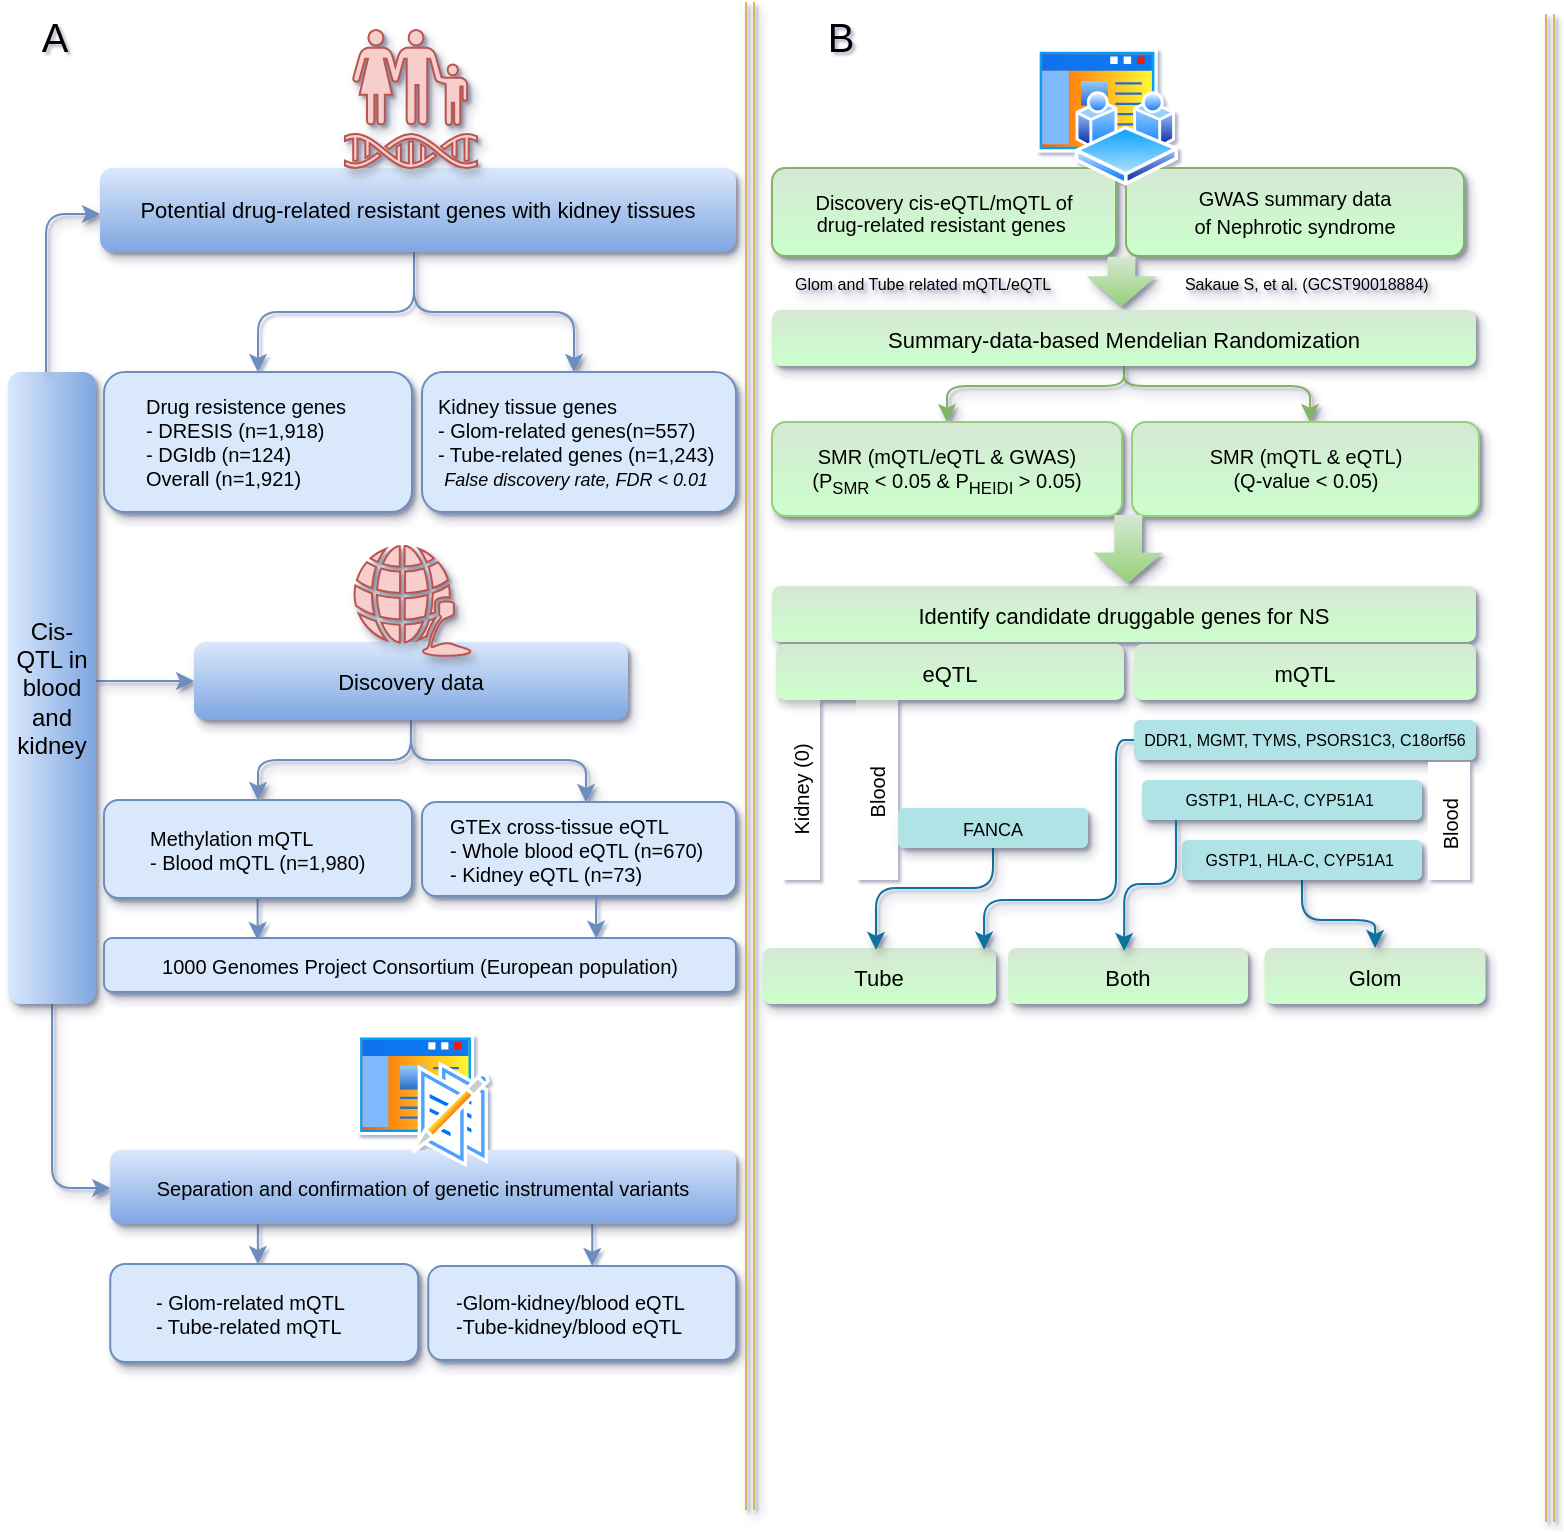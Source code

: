 <mxfile version="26.0.2">
  <diagram id="C5RBs43oDa-KdzZeNtuy" name="Page-1">
    <mxGraphModel dx="1243" dy="689" grid="0" gridSize="10" guides="1" tooltips="1" connect="1" arrows="1" fold="1" page="1" pageScale="1" pageWidth="1169" pageHeight="827" background="#ffffff" math="0" shadow="1">
      <root>
        <mxCell id="WIyWlLk6GJQsqaUBKTNV-0" />
        <mxCell id="WIyWlLk6GJQsqaUBKTNV-1" parent="WIyWlLk6GJQsqaUBKTNV-0" />
        <mxCell id="HCpG3zF6ANzsHjrGuF-1-31" value="" style="endArrow=classic;html=1;rounded=0;hachureGap=4;fontFamily=Architects Daughter;fontSource=https%3A%2F%2Ffonts.googleapis.com%2Fcss%3Ffamily%3DArchitects%2BDaughter;fillColor=#dae8fc;strokeColor=#6c8ebf;entryX=0.783;entryY=0.007;entryDx=0;entryDy=0;entryPerimeter=0;exitX=0.556;exitY=1;exitDx=0;exitDy=0;exitPerimeter=0;movable=0;resizable=0;rotatable=0;deletable=0;editable=0;locked=1;connectable=0;" edge="1" parent="WIyWlLk6GJQsqaUBKTNV-1">
          <mxGeometry width="50" height="50" relative="1" as="geometry">
            <mxPoint x="140.93" y="621" as="sourcePoint" />
            <mxPoint x="140.93" y="642" as="targetPoint" />
            <Array as="points">
              <mxPoint x="140.93" y="631" />
            </Array>
          </mxGeometry>
        </mxCell>
        <mxCell id="HCpG3zF6ANzsHjrGuF-1-30" value="" style="endArrow=classic;html=1;rounded=0;hachureGap=4;fontFamily=Architects Daughter;fontSource=https%3A%2F%2Ffonts.googleapis.com%2Fcss%3Ffamily%3DArchitects%2BDaughter;fillColor=#dae8fc;strokeColor=#6c8ebf;entryX=0.783;entryY=0.007;entryDx=0;entryDy=0;entryPerimeter=0;exitX=0.556;exitY=1;exitDx=0;exitDy=0;exitPerimeter=0;movable=0;resizable=0;rotatable=0;deletable=0;editable=0;locked=1;connectable=0;" edge="1" parent="WIyWlLk6GJQsqaUBKTNV-1">
          <mxGeometry width="50" height="50" relative="1" as="geometry">
            <mxPoint x="308.13" y="622" as="sourcePoint" />
            <mxPoint x="308.13" y="643" as="targetPoint" />
            <Array as="points">
              <mxPoint x="308.13" y="632" />
            </Array>
          </mxGeometry>
        </mxCell>
        <mxCell id="HCpG3zF6ANzsHjrGuF-1-21" value="" style="endArrow=classic;html=1;rounded=0;hachureGap=4;fontFamily=Architects Daughter;fontSource=https%3A%2F%2Ffonts.googleapis.com%2Fcss%3Ffamily%3DArchitects%2BDaughter;fillColor=#dae8fc;strokeColor=#6c8ebf;entryX=0.783;entryY=0.007;entryDx=0;entryDy=0;entryPerimeter=0;exitX=0.556;exitY=1;exitDx=0;exitDy=0;exitPerimeter=0;movable=0;resizable=0;rotatable=0;deletable=0;editable=0;locked=1;connectable=0;" edge="1" parent="WIyWlLk6GJQsqaUBKTNV-1">
          <mxGeometry width="50" height="50" relative="1" as="geometry">
            <mxPoint x="140.8" y="459" as="sourcePoint" />
            <mxPoint x="140.8" y="480" as="targetPoint" />
          </mxGeometry>
        </mxCell>
        <mxCell id="HCpG3zF6ANzsHjrGuF-1-32" style="edgeStyle=orthogonalEdgeStyle;rounded=1;hachureGap=4;orthogonalLoop=1;jettySize=auto;html=1;entryX=0;entryY=0.5;entryDx=0;entryDy=0;fontFamily=Architects Daughter;fontSource=https%3A%2F%2Ffonts.googleapis.com%2Fcss%3Ffamily%3DArchitects%2BDaughter;curved=0;shadow=1;fillColor=#dae8fc;strokeColor=#6c8ebf;movable=0;resizable=0;rotatable=0;deletable=0;editable=0;locked=1;connectable=0;" edge="1" parent="WIyWlLk6GJQsqaUBKTNV-1" source="WIyWlLk6GJQsqaUBKTNV-3" target="WIyWlLk6GJQsqaUBKTNV-7">
          <mxGeometry relative="1" as="geometry">
            <Array as="points">
              <mxPoint x="96" y="350" />
            </Array>
          </mxGeometry>
        </mxCell>
        <mxCell id="HCpG3zF6ANzsHjrGuF-1-33" style="edgeStyle=orthogonalEdgeStyle;rounded=1;hachureGap=4;orthogonalLoop=1;jettySize=auto;html=1;fontFamily=Architects Daughter;fontSource=https%3A%2F%2Ffonts.googleapis.com%2Fcss%3Ffamily%3DArchitects%2BDaughter;shadow=1;curved=0;fillColor=#dae8fc;strokeColor=#6c8ebf;movable=0;resizable=0;rotatable=0;deletable=0;editable=0;locked=1;connectable=0;" edge="1" parent="WIyWlLk6GJQsqaUBKTNV-1" source="WIyWlLk6GJQsqaUBKTNV-3" target="HCpG3zF6ANzsHjrGuF-1-22">
          <mxGeometry relative="1" as="geometry">
            <Array as="points">
              <mxPoint x="38" y="604" />
            </Array>
          </mxGeometry>
        </mxCell>
        <mxCell id="WIyWlLk6GJQsqaUBKTNV-3" value="Cis-QTL in blood and kidney" style="rounded=1;whiteSpace=wrap;html=1;fontSize=12;glass=0;strokeWidth=1;shadow=1;spacing=3;fillColor=#dae8fc;strokeColor=none;gradientDirection=east;movable=1;resizable=1;rotatable=1;deletable=1;editable=1;locked=0;connectable=1;gradientColor=#7ea6e0;" parent="WIyWlLk6GJQsqaUBKTNV-1" vertex="1">
          <mxGeometry x="16" y="196" width="44" height="316" as="geometry" />
        </mxCell>
        <mxCell id="HCpG3zF6ANzsHjrGuF-1-11" value="" style="edgeStyle=orthogonalEdgeStyle;rounded=1;hachureGap=4;orthogonalLoop=1;jettySize=auto;html=1;fontFamily=Architects Daughter;fontSource=https%3A%2F%2Ffonts.googleapis.com%2Fcss%3Ffamily%3DArchitects%2BDaughter;shadow=1;curved=0;fillColor=#dae8fc;gradientColor=#7ea6e0;strokeColor=#6c8ebf;movable=0;resizable=0;rotatable=0;deletable=0;editable=0;locked=1;connectable=0;" edge="1" parent="WIyWlLk6GJQsqaUBKTNV-1" source="WIyWlLk6GJQsqaUBKTNV-7" target="HCpG3zF6ANzsHjrGuF-1-10">
          <mxGeometry relative="1" as="geometry" />
        </mxCell>
        <mxCell id="HCpG3zF6ANzsHjrGuF-1-18" value="" style="edgeStyle=orthogonalEdgeStyle;rounded=1;hachureGap=4;orthogonalLoop=1;jettySize=auto;html=1;fontFamily=Architects Daughter;fontSource=https%3A%2F%2Ffonts.googleapis.com%2Fcss%3Ffamily%3DArchitects%2BDaughter;shadow=1;fillColor=#dae8fc;strokeColor=#6c8ebf;curved=0;movable=0;resizable=0;rotatable=0;deletable=0;editable=0;locked=1;connectable=0;" edge="1" parent="WIyWlLk6GJQsqaUBKTNV-1" source="WIyWlLk6GJQsqaUBKTNV-7" target="HCpG3zF6ANzsHjrGuF-1-17">
          <mxGeometry relative="1" as="geometry">
            <Array as="points">
              <mxPoint x="218" y="390" />
              <mxPoint x="305" y="390" />
            </Array>
          </mxGeometry>
        </mxCell>
        <mxCell id="WIyWlLk6GJQsqaUBKTNV-7" value="Discovery data" style="rounded=1;whiteSpace=wrap;html=1;fontSize=11;glass=0;strokeWidth=1;shadow=1;fillColor=#dae8fc;strokeColor=none;gradientColor=#7ea6e0;movable=0;resizable=0;rotatable=0;deletable=0;editable=0;locked=1;connectable=0;" parent="WIyWlLk6GJQsqaUBKTNV-1" vertex="1">
          <mxGeometry x="109" y="331" width="217" height="39" as="geometry" />
        </mxCell>
        <mxCell id="FNJXxEcQ0V2-QxkDUnEU-2" value="" style="edgeStyle=orthogonalEdgeStyle;rounded=1;hachureGap=4;orthogonalLoop=1;jettySize=auto;html=1;fontFamily=Architects Daughter;fontSource=https%3A%2F%2Ffonts.googleapis.com%2Fcss%3Ffamily%3DArchitects%2BDaughter;shadow=1;curved=0;fillColor=#dae8fc;strokeColor=#6c8ebf;movable=0;resizable=0;rotatable=0;deletable=0;editable=0;locked=1;connectable=0;" parent="WIyWlLk6GJQsqaUBKTNV-1" source="WIyWlLk6GJQsqaUBKTNV-3" target="FNJXxEcQ0V2-QxkDUnEU-1" edge="1">
          <mxGeometry relative="1" as="geometry">
            <Array as="points">
              <mxPoint x="35" y="117" />
            </Array>
          </mxGeometry>
        </mxCell>
        <mxCell id="HCpG3zF6ANzsHjrGuF-1-4" value="" style="edgeStyle=orthogonalEdgeStyle;rounded=1;hachureGap=4;orthogonalLoop=1;jettySize=auto;html=1;fontFamily=Architects Daughter;fontSource=https%3A%2F%2Ffonts.googleapis.com%2Fcss%3Ffamily%3DArchitects%2BDaughter;curved=0;fillColor=#dae8fc;strokeColor=#6c8ebf;movable=0;resizable=0;rotatable=0;deletable=0;editable=0;locked=1;connectable=0;" edge="1" parent="WIyWlLk6GJQsqaUBKTNV-1" source="FNJXxEcQ0V2-QxkDUnEU-1" target="HCpG3zF6ANzsHjrGuF-1-3">
          <mxGeometry relative="1" as="geometry">
            <Array as="points">
              <mxPoint x="219" y="166" />
              <mxPoint x="141" y="166" />
            </Array>
          </mxGeometry>
        </mxCell>
        <mxCell id="HCpG3zF6ANzsHjrGuF-1-7" value="" style="edgeStyle=orthogonalEdgeStyle;rounded=1;hachureGap=4;orthogonalLoop=1;jettySize=auto;html=1;fontFamily=Architects Daughter;fontSource=https%3A%2F%2Ffonts.googleapis.com%2Fcss%3Ffamily%3DArchitects%2BDaughter;shadow=1;curved=0;fillColor=#dae8fc;strokeColor=#6c8ebf;movable=0;resizable=0;rotatable=0;deletable=0;editable=0;locked=1;connectable=0;" edge="1" parent="WIyWlLk6GJQsqaUBKTNV-1" source="FNJXxEcQ0V2-QxkDUnEU-1" target="HCpG3zF6ANzsHjrGuF-1-6">
          <mxGeometry relative="1" as="geometry">
            <Array as="points">
              <mxPoint x="219" y="166" />
              <mxPoint x="299" y="166" />
            </Array>
          </mxGeometry>
        </mxCell>
        <mxCell id="FNJXxEcQ0V2-QxkDUnEU-1" value="Potential drug-related resistant genes with kidney tissues" style="rounded=1;whiteSpace=wrap;html=1;fontSize=11;glass=0;strokeWidth=1;shadow=1;fillColor=#dae8fc;strokeColor=none;gradientColor=#7ea6e0;movable=1;resizable=1;rotatable=1;deletable=1;editable=1;locked=0;connectable=1;" parent="WIyWlLk6GJQsqaUBKTNV-1" vertex="1">
          <mxGeometry x="62" y="94" width="318" height="42" as="geometry" />
        </mxCell>
        <mxCell id="HCpG3zF6ANzsHjrGuF-1-0" value="" style="shape=mxgraph.signs.healthcare.genetics;html=1;pointerEvents=1;fillColor=#f8cecc;strokeColor=#b85450;verticalLabelPosition=bottom;verticalAlign=top;align=center;hachureGap=4;fontFamily=Architects Daughter;fontSource=https%3A%2F%2Ffonts.googleapis.com%2Fcss%3Ffamily%3DArchitects%2BDaughter;shadow=1;movable=0;resizable=0;rotatable=0;deletable=0;editable=0;locked=1;connectable=0;" vertex="1" parent="WIyWlLk6GJQsqaUBKTNV-1">
          <mxGeometry x="184.5" y="25" width="66" height="69" as="geometry" />
        </mxCell>
        <mxCell id="HCpG3zF6ANzsHjrGuF-1-3" value="&lt;div&gt;Drug resistence genes&lt;/div&gt;&lt;div&gt;- DRESIS (n=1,918)&lt;/div&gt;&lt;div&gt;&lt;span style=&quot;background-color: transparent; color: light-dark(rgb(0, 0, 0), rgb(255, 255, 255));&quot;&gt;- DGIdb (n=124)&lt;/span&gt;&lt;/div&gt;&lt;div&gt;Overall (n=1,921)&amp;nbsp;&lt;/div&gt;" style="rounded=1;whiteSpace=wrap;html=1;fontSize=10;glass=0;strokeWidth=1;shadow=1;fillColor=#dae8fc;strokeColor=#6c8ebf;align=left;spacing=21;movable=0;resizable=0;rotatable=0;deletable=0;editable=0;locked=1;connectable=0;" vertex="1" parent="WIyWlLk6GJQsqaUBKTNV-1">
          <mxGeometry x="64" y="196" width="154" height="70" as="geometry" />
        </mxCell>
        <mxCell id="HCpG3zF6ANzsHjrGuF-1-6" value="&lt;div&gt;Kidney tissue genes&lt;/div&gt;&lt;div&gt;- Glom-related genes(n=557)&amp;nbsp;&lt;/div&gt;&lt;div&gt;- Tube-related genes (n=1,243)&lt;/div&gt;&lt;div style=&quot;text-align: center;&quot;&gt;&lt;i&gt;&lt;font style=&quot;font-size: 9px;&quot;&gt;False discovery rate, FDR &amp;lt; 0.01&lt;/font&gt;&lt;/i&gt;&lt;/div&gt;" style="rounded=1;whiteSpace=wrap;html=1;fontSize=10;glass=0;strokeWidth=1;shadow=1;fillColor=#dae8fc;strokeColor=#6c8ebf;align=left;spacing=8;movable=1;resizable=1;rotatable=1;deletable=1;editable=1;locked=0;connectable=1;" vertex="1" parent="WIyWlLk6GJQsqaUBKTNV-1">
          <mxGeometry x="223" y="196" width="157" height="70" as="geometry" />
        </mxCell>
        <mxCell id="HCpG3zF6ANzsHjrGuF-1-9" style="edgeStyle=orthogonalEdgeStyle;rounded=0;sketch=1;hachureGap=4;jiggle=2;curveFitting=1;orthogonalLoop=1;jettySize=auto;html=1;exitX=0.5;exitY=1;exitDx=0;exitDy=0;fontFamily=Architects Daughter;fontSource=https%3A%2F%2Ffonts.googleapis.com%2Fcss%3Ffamily%3DArchitects%2BDaughter;movable=0;resizable=0;rotatable=0;deletable=0;editable=0;locked=1;connectable=0;" edge="1" parent="WIyWlLk6GJQsqaUBKTNV-1" source="WIyWlLk6GJQsqaUBKTNV-7" target="WIyWlLk6GJQsqaUBKTNV-7">
          <mxGeometry relative="1" as="geometry" />
        </mxCell>
        <mxCell id="HCpG3zF6ANzsHjrGuF-1-10" value="&lt;div&gt;&lt;span style=&quot;background-color: transparent;&quot;&gt;Methylation mQTL&lt;/span&gt;&lt;/div&gt;&lt;div&gt;&lt;span style=&quot;background-color: transparent; color: light-dark(rgb(0, 0, 0), rgb(255, 255, 255));&quot;&gt;- Blood mQTL (n=1,980)&lt;/span&gt;&lt;/div&gt;" style="rounded=1;whiteSpace=wrap;html=1;fontSize=10;glass=0;strokeWidth=1;shadow=1;fillColor=#dae8fc;strokeColor=#6c8ebf;align=left;spacing=23;movable=0;resizable=0;rotatable=0;deletable=0;editable=0;locked=1;connectable=0;" vertex="1" parent="WIyWlLk6GJQsqaUBKTNV-1">
          <mxGeometry x="64" y="410" width="154" height="49" as="geometry" />
        </mxCell>
        <mxCell id="HCpG3zF6ANzsHjrGuF-1-17" value="GTEx cross-tissue eQTL&lt;div&gt;- Whole blood eQTL (n=670)&lt;/div&gt;&lt;div&gt;- Kidney eQTL (n=73)&lt;/div&gt;" style="rounded=1;whiteSpace=wrap;html=1;fontSize=10;glass=0;strokeWidth=1;shadow=1;fillColor=#dae8fc;strokeColor=#6c8ebf;align=left;spacing=14;movable=1;resizable=1;rotatable=1;deletable=1;editable=1;locked=0;connectable=1;" vertex="1" parent="WIyWlLk6GJQsqaUBKTNV-1">
          <mxGeometry x="223" y="411" width="157" height="47" as="geometry" />
        </mxCell>
        <mxCell id="HCpG3zF6ANzsHjrGuF-1-19" value="1000 Genomes Project Consortium (European population)" style="rounded=1;whiteSpace=wrap;html=1;fontSize=10;glass=0;strokeWidth=1;shadow=1;fillColor=#dae8fc;strokeColor=#6c8ebf;movable=1;resizable=1;rotatable=1;deletable=1;editable=1;locked=0;connectable=1;" vertex="1" parent="WIyWlLk6GJQsqaUBKTNV-1">
          <mxGeometry x="64" y="479" width="316" height="27" as="geometry" />
        </mxCell>
        <mxCell id="HCpG3zF6ANzsHjrGuF-1-20" value="" style="endArrow=classic;html=1;rounded=0;hachureGap=4;fontFamily=Architects Daughter;fontSource=https%3A%2F%2Ffonts.googleapis.com%2Fcss%3Ffamily%3DArchitects%2BDaughter;fillColor=#dae8fc;strokeColor=#6c8ebf;entryX=0.779;entryY=0.01;entryDx=0;entryDy=0;entryPerimeter=0;exitX=0.555;exitY=0.996;exitDx=0;exitDy=0;exitPerimeter=0;movable=1;resizable=1;rotatable=1;deletable=1;editable=1;locked=0;connectable=1;" edge="1" parent="WIyWlLk6GJQsqaUBKTNV-1" source="HCpG3zF6ANzsHjrGuF-1-17" target="HCpG3zF6ANzsHjrGuF-1-19">
          <mxGeometry width="50" height="50" relative="1" as="geometry">
            <mxPoint x="301" y="460" as="sourcePoint" />
            <mxPoint x="351" y="410" as="targetPoint" />
            <Array as="points">
              <mxPoint x="310" y="468" />
            </Array>
          </mxGeometry>
        </mxCell>
        <mxCell id="HCpG3zF6ANzsHjrGuF-1-22" value="Separation and confirmation of genetic instrumental variants" style="rounded=1;whiteSpace=wrap;html=1;fontSize=10;glass=0;strokeWidth=1;shadow=1;fillColor=#dae8fc;strokeColor=none;gradientColor=#7ea6e0;movable=0;resizable=0;rotatable=0;deletable=0;editable=0;locked=1;connectable=0;" vertex="1" parent="WIyWlLk6GJQsqaUBKTNV-1">
          <mxGeometry x="67.13" y="585" width="313" height="37" as="geometry" />
        </mxCell>
        <mxCell id="HCpG3zF6ANzsHjrGuF-1-23" value="- Glom-related mQTL&amp;nbsp;&lt;div&gt;- Tube-related mQTL&lt;/div&gt;" style="rounded=1;whiteSpace=wrap;html=1;fontSize=10;glass=0;strokeWidth=1;shadow=1;fillColor=#dae8fc;strokeColor=#6c8ebf;align=left;spacing=23;movable=0;resizable=0;rotatable=0;deletable=0;editable=0;locked=1;connectable=0;" vertex="1" parent="WIyWlLk6GJQsqaUBKTNV-1">
          <mxGeometry x="67.13" y="642" width="154" height="49" as="geometry" />
        </mxCell>
        <mxCell id="HCpG3zF6ANzsHjrGuF-1-24" value="-Glom-kidney/blood eQTL&amp;nbsp;&lt;div&gt;-Tube-kidney/blood eQTL&lt;/div&gt;" style="rounded=1;whiteSpace=wrap;html=1;fontSize=10;glass=0;strokeWidth=1;shadow=1;fillColor=#dae8fc;strokeColor=#6c8ebf;align=left;spacing=14;movable=0;resizable=0;rotatable=0;deletable=0;editable=0;locked=1;connectable=0;" vertex="1" parent="WIyWlLk6GJQsqaUBKTNV-1">
          <mxGeometry x="226.13" y="643" width="154" height="47" as="geometry" />
        </mxCell>
        <mxCell id="HCpG3zF6ANzsHjrGuF-1-27" value="" style="sketch=0;pointerEvents=1;shadow=1;dashed=0;html=1;strokeColor=#b85450;fillColor=#f8cecc;labelPosition=center;verticalLabelPosition=bottom;verticalAlign=top;outlineConnect=0;align=center;shape=mxgraph.office.concepts.web_conferencing;hachureGap=4;jiggle=2;curveFitting=1;fontFamily=Architects Daughter;fontSource=https%3A%2F%2Ffonts.googleapis.com%2Fcss%3Ffamily%3DArchitects%2BDaughter;movable=0;resizable=0;rotatable=0;deletable=0;editable=0;locked=1;connectable=0;" vertex="1" parent="WIyWlLk6GJQsqaUBKTNV-1">
          <mxGeometry x="189" y="283" width="58.13" height="55" as="geometry" />
        </mxCell>
        <mxCell id="HCpG3zF6ANzsHjrGuF-1-35" value="" style="image;aspect=fixed;perimeter=ellipsePerimeter;html=1;align=center;shadow=0;dashed=0;spacingTop=3;image=img/lib/active_directory/wiki_site.svg;sketch=1;hachureGap=4;jiggle=2;curveFitting=1;fontFamily=Architects Daughter;fontSource=https%3A%2F%2Ffonts.googleapis.com%2Fcss%3Ffamily%3DArchitects%2BDaughter;movable=0;resizable=0;rotatable=0;deletable=0;editable=0;locked=1;connectable=0;" vertex="1" parent="WIyWlLk6GJQsqaUBKTNV-1">
          <mxGeometry x="190.25" y="527" width="66.76" height="66.76" as="geometry" />
        </mxCell>
        <mxCell id="HCpG3zF6ANzsHjrGuF-1-38" value="&lt;p style=&quot;margin: 0px; font-variant-numeric: normal; font-variant-east-asian: normal; font-variant-alternates: normal; font-size-adjust: none; font-kerning: auto; font-optical-sizing: auto; font-feature-settings: normal; font-variation-settings: normal; font-variant-position: normal; font-variant-emoji: normal; font-stretch: normal; line-height: normal; font-family: Helvetica;&quot; class=&quot;p1&quot;&gt;Discovery cis-eQTL/mQTL of drug-related resistant genes&amp;nbsp;&lt;/p&gt;" style="rounded=1;whiteSpace=wrap;html=1;hachureGap=4;fontFamily=Architects Daughter;fontSource=https%3A%2F%2Ffonts.googleapis.com%2Fcss%3Ffamily%3DArchitects%2BDaughter;fillColor=#d5e8d4;gradientColor=#CCFFCC;strokeColor=#82b366;spacing=19;shadow=1;fontSize=10;movable=1;resizable=1;rotatable=1;deletable=1;editable=1;locked=0;connectable=1;verticalAlign=middle;align=center;" vertex="1" parent="WIyWlLk6GJQsqaUBKTNV-1">
          <mxGeometry x="398" y="94" width="172" height="44" as="geometry" />
        </mxCell>
        <mxCell id="HCpG3zF6ANzsHjrGuF-1-40" value="&lt;p style=&quot;margin: 0px; font-variant-numeric: normal; font-variant-east-asian: normal; font-variant-alternates: normal; font-size-adjust: none; font-kerning: auto; font-optical-sizing: auto; font-feature-settings: normal; font-variation-settings: normal; font-variant-position: normal; font-variant-emoji: normal; font-stretch: normal; line-height: normal;&quot; class=&quot;p1&quot;&gt;&lt;font face=&quot;Helvetica&quot;&gt;GWAS summary data&lt;/font&gt;&lt;/p&gt;&lt;p style=&quot;margin: 0px; font-variant-numeric: normal; font-variant-east-asian: normal; font-variant-alternates: normal; font-size-adjust: none; font-kerning: auto; font-optical-sizing: auto; font-feature-settings: normal; font-variation-settings: normal; font-variant-position: normal; font-variant-emoji: normal; font-stretch: normal; line-height: normal;&quot; class=&quot;p1&quot;&gt;&lt;font face=&quot;Helvetica&quot;&gt;of Nephrotic syndrome&lt;/font&gt;&lt;/p&gt;" style="rounded=1;whiteSpace=wrap;html=1;hachureGap=4;fontFamily=Architects Daughter;fontSource=https%3A%2F%2Ffonts.googleapis.com%2Fcss%3Ffamily%3DArchitects%2BDaughter;fillColor=#d5e8d4;gradientColor=#CCFFCC;strokeColor=#82b366;spacing=19;shadow=1;fontSize=10;movable=1;resizable=1;rotatable=1;deletable=1;editable=1;locked=0;connectable=1;align=center;" vertex="1" parent="WIyWlLk6GJQsqaUBKTNV-1">
          <mxGeometry x="575" y="94" width="169" height="44" as="geometry" />
        </mxCell>
        <mxCell id="HCpG3zF6ANzsHjrGuF-1-41" value="Sakaue S, et al. (GCST90018884) " style="text;whiteSpace=wrap;fontFamily=Helvetica;fontSize=8;rounded=1;spacing=3;shadow=1;align=center;verticalAlign=middle;textShadow=1;movable=0;resizable=0;rotatable=0;deletable=0;editable=0;locked=1;connectable=0;" vertex="1" parent="WIyWlLk6GJQsqaUBKTNV-1">
          <mxGeometry x="596" y="141" width="141" height="21" as="geometry" />
        </mxCell>
        <mxCell id="HCpG3zF6ANzsHjrGuF-1-42" value="" style="shape=flexArrow;endArrow=classic;html=1;rounded=1;hachureGap=4;fontFamily=Architects Daughter;fontSource=https%3A%2F%2Ffonts.googleapis.com%2Fcss%3Ffamily%3DArchitects%2BDaughter;flowAnimation=0;shadow=1;fillColor=#d5e8d4;strokeColor=none;gradientColor=#97d077;width=13.889;endSize=4.73;entryX=0.485;entryY=0.067;entryDx=0;entryDy=0;entryPerimeter=0;movable=1;resizable=1;rotatable=1;deletable=1;editable=1;locked=0;connectable=1;" edge="1" parent="WIyWlLk6GJQsqaUBKTNV-1">
          <mxGeometry width="50" height="50" relative="1" as="geometry">
            <mxPoint x="572.72" y="137.876" as="sourcePoint" />
            <mxPoint x="572.72" y="163.876" as="targetPoint" />
            <Array as="points">
              <mxPoint x="572.72" y="163.876" />
            </Array>
          </mxGeometry>
        </mxCell>
        <mxCell id="HCpG3zF6ANzsHjrGuF-1-52" value="" style="edgeStyle=orthogonalEdgeStyle;rounded=1;hachureGap=4;orthogonalLoop=1;jettySize=auto;html=1;fontFamily=Architects Daughter;fontSource=https%3A%2F%2Ffonts.googleapis.com%2Fcss%3Ffamily%3DArchitects%2BDaughter;shadow=1;curved=0;exitX=0.5;exitY=1;exitDx=0;exitDy=0;fillColor=#d5e8d4;gradientColor=#97d077;strokeColor=#82b366;" edge="1" parent="WIyWlLk6GJQsqaUBKTNV-1" source="HCpG3zF6ANzsHjrGuF-1-43" target="HCpG3zF6ANzsHjrGuF-1-50">
          <mxGeometry relative="1" as="geometry">
            <mxPoint x="574" y="197.0" as="sourcePoint" />
            <Array as="points">
              <mxPoint x="574" y="203" />
              <mxPoint x="667" y="203" />
            </Array>
          </mxGeometry>
        </mxCell>
        <mxCell id="HCpG3zF6ANzsHjrGuF-1-54" style="edgeStyle=orthogonalEdgeStyle;rounded=1;hachureGap=4;orthogonalLoop=1;jettySize=auto;html=1;entryX=0.5;entryY=0;entryDx=0;entryDy=0;fontFamily=Architects Daughter;fontSource=https%3A%2F%2Ffonts.googleapis.com%2Fcss%3Ffamily%3DArchitects%2BDaughter;curved=0;shadow=1;exitX=0.5;exitY=1;exitDx=0;exitDy=0;fillColor=#d5e8d4;gradientColor=#97d077;strokeColor=#82b366;" edge="1" parent="WIyWlLk6GJQsqaUBKTNV-1" source="HCpG3zF6ANzsHjrGuF-1-43" target="HCpG3zF6ANzsHjrGuF-1-49">
          <mxGeometry relative="1" as="geometry">
            <mxPoint x="574" y="197.0" as="sourcePoint" />
            <Array as="points">
              <mxPoint x="574" y="203" />
              <mxPoint x="485" y="203" />
            </Array>
          </mxGeometry>
        </mxCell>
        <mxCell id="HCpG3zF6ANzsHjrGuF-1-43" value="&lt;p class=&quot;p1&quot; style=&quot;margin: 0px; font-variant-numeric: normal; font-variant-east-asian: normal; font-variant-alternates: normal; font-size-adjust: none; font-kerning: auto; font-optical-sizing: auto; font-feature-settings: normal; font-variation-settings: normal; font-variant-position: normal; font-variant-emoji: normal; font-stretch: normal; line-height: normal; font-family: Helvetica; text-align: start;&quot;&gt;Summary-data-based Mendelian Randomization&lt;/p&gt;" style="rounded=1;whiteSpace=wrap;html=1;hachureGap=4;fontFamily=Architects Daughter;fontSource=https%3A%2F%2Ffonts.googleapis.com%2Fcss%3Ffamily%3DArchitects%2BDaughter;fillColor=#d5e8d4;gradientColor=#CCFFCC;strokeColor=none;spacing=19;shadow=1;fontSize=11;movable=1;resizable=1;rotatable=1;deletable=1;editable=1;locked=0;connectable=1;" vertex="1" parent="WIyWlLk6GJQsqaUBKTNV-1">
          <mxGeometry x="398" y="165" width="352" height="28" as="geometry" />
        </mxCell>
        <mxCell id="HCpG3zF6ANzsHjrGuF-1-44" value="" style="image;aspect=fixed;perimeter=ellipsePerimeter;html=1;align=center;shadow=0;dashed=0;spacingTop=3;image=img/lib/active_directory/workspace_site.svg;sketch=1;hachureGap=4;jiggle=2;curveFitting=1;fontFamily=Architects Daughter;fontSource=https%3A%2F%2Ffonts.googleapis.com%2Fcss%3Ffamily%3DArchitects%2BDaughter;movable=1;resizable=1;rotatable=1;deletable=1;editable=1;locked=0;connectable=1;" vertex="1" parent="WIyWlLk6GJQsqaUBKTNV-1">
          <mxGeometry x="530" y="34" width="71" height="68.87" as="geometry" />
        </mxCell>
        <mxCell id="HCpG3zF6ANzsHjrGuF-1-46" value="Glom and Tube related mQTL/eQTL" style="text;whiteSpace=wrap;fontFamily=Helvetica;fontSize=8;rounded=1;spacing=3;shadow=1;align=center;verticalAlign=middle;textShadow=1;movable=0;resizable=0;rotatable=0;deletable=0;editable=0;locked=1;connectable=0;" vertex="1" parent="WIyWlLk6GJQsqaUBKTNV-1">
          <mxGeometry x="403" y="141" width="141" height="21" as="geometry" />
        </mxCell>
        <mxCell id="HCpG3zF6ANzsHjrGuF-1-47" value="" style="shape=link;html=1;rounded=1;hachureGap=4;fontFamily=Architects Daughter;fontSource=https%3A%2F%2Ffonts.googleapis.com%2Fcss%3Ffamily%3DArchitects%2BDaughter;shadow=1;fillColor=#fff2cc;gradientColor=#ffd966;strokeColor=#d6b656;" edge="1" parent="WIyWlLk6GJQsqaUBKTNV-1">
          <mxGeometry width="100" relative="1" as="geometry">
            <mxPoint x="387" y="11" as="sourcePoint" />
            <mxPoint x="387" y="765" as="targetPoint" />
          </mxGeometry>
        </mxCell>
        <mxCell id="HCpG3zF6ANzsHjrGuF-1-48" value="&lt;p class=&quot;p1&quot; style=&quot;margin: 0px; font-variant-numeric: normal; font-variant-east-asian: normal; font-variant-alternates: normal; font-size-adjust: none; font-kerning: auto; font-optical-sizing: auto; font-feature-settings: normal; font-variation-settings: normal; font-variant-position: normal; font-variant-emoji: normal; font-stretch: normal; line-height: normal; font-family: Helvetica; text-align: start;&quot;&gt;Identify candidate druggable genes for NS&lt;/p&gt;" style="rounded=1;whiteSpace=wrap;html=1;hachureGap=4;fontFamily=Architects Daughter;fontSource=https%3A%2F%2Ffonts.googleapis.com%2Fcss%3Ffamily%3DArchitects%2BDaughter;fillColor=#d5e8d4;gradientColor=#CCFFCC;strokeColor=none;spacing=19;shadow=1;fontSize=11;" vertex="1" parent="WIyWlLk6GJQsqaUBKTNV-1">
          <mxGeometry x="398" y="303" width="352" height="28" as="geometry" />
        </mxCell>
        <mxCell id="HCpG3zF6ANzsHjrGuF-1-49" value="&lt;p class=&quot;p1&quot; style=&quot;margin: 0px; font-variant-numeric: normal; font-variant-east-asian: normal; font-variant-alternates: normal; font-size-adjust: none; font-kerning: auto; font-optical-sizing: auto; font-feature-settings: normal; font-variation-settings: normal; font-variant-position: normal; font-variant-emoji: normal; font-stretch: normal; line-height: normal; font-family: Helvetica;&quot;&gt;SMR (mQTL/eQTL &amp;amp; GWAS)&lt;/p&gt;&lt;p class=&quot;p1&quot; style=&quot;margin: 0px; font-variant-numeric: normal; font-variant-east-asian: normal; font-variant-alternates: normal; font-size-adjust: none; font-kerning: auto; font-optical-sizing: auto; font-feature-settings: normal; font-variation-settings: normal; font-variant-position: normal; font-variant-emoji: normal; font-stretch: normal; line-height: normal;&quot;&gt;&lt;font&gt;&lt;font face=&quot;Helvetica&quot;&gt;(P&lt;sub&gt;SMR&lt;/sub&gt; &amp;lt; 0.05&amp;nbsp;&lt;/font&gt;&lt;span style=&quot;font-family: Helvetica;&quot;&gt;&amp;amp;&lt;/span&gt;&lt;font face=&quot;Helvetica&quot;&gt;&amp;nbsp;P&lt;sub&gt;HEIDI&lt;/sub&gt; &amp;gt; 0.05)&lt;/font&gt;&lt;/font&gt;&lt;/p&gt;" style="rounded=1;whiteSpace=wrap;html=1;hachureGap=4;fontFamily=Architects Daughter;fontSource=https%3A%2F%2Ffonts.googleapis.com%2Fcss%3Ffamily%3DArchitects%2BDaughter;fillColor=#d5e8d4;gradientColor=#CCFFCC;strokeColor=#97D077;spacing=19;shadow=1;fontSize=10;align=center;movable=1;resizable=1;rotatable=1;deletable=1;editable=1;locked=0;connectable=1;" vertex="1" parent="WIyWlLk6GJQsqaUBKTNV-1">
          <mxGeometry x="398" y="221" width="175" height="47" as="geometry" />
        </mxCell>
        <mxCell id="HCpG3zF6ANzsHjrGuF-1-50" value="&lt;p style=&quot;margin: 0px; font-variant-numeric: normal; font-variant-east-asian: normal; font-variant-alternates: normal; font-size-adjust: none; font-kerning: auto; font-optical-sizing: auto; font-feature-settings: normal; font-variation-settings: normal; font-variant-position: normal; font-variant-emoji: normal; font-stretch: normal; line-height: normal; font-family: Helvetica; text-align: start;&quot; class=&quot;p1&quot;&gt;SMR (mQTL &amp;amp; eQTL)&lt;/p&gt;&lt;p style=&quot;margin: 0px; font-variant-numeric: normal; font-variant-east-asian: normal; font-variant-alternates: normal; font-size-adjust: none; font-kerning: auto; font-optical-sizing: auto; font-feature-settings: normal; font-variation-settings: normal; font-variant-position: normal; font-variant-emoji: normal; font-stretch: normal; line-height: normal;&quot; class=&quot;p1&quot;&gt;&lt;font face=&quot;Helvetica&quot;&gt;(Q-value &amp;lt; 0.05)&lt;/font&gt;&lt;/p&gt;" style="rounded=1;whiteSpace=wrap;html=1;hachureGap=4;fontFamily=Architects Daughter;fontSource=https%3A%2F%2Ffonts.googleapis.com%2Fcss%3Ffamily%3DArchitects%2BDaughter;fillColor=#d5e8d4;gradientColor=#CCFFCC;strokeColor=#97D077;spacing=10;shadow=1;fontSize=10;movable=1;resizable=1;rotatable=1;deletable=1;editable=1;locked=0;connectable=1;" vertex="1" parent="WIyWlLk6GJQsqaUBKTNV-1">
          <mxGeometry x="578" y="221" width="173.5" height="47" as="geometry" />
        </mxCell>
        <mxCell id="HCpG3zF6ANzsHjrGuF-1-51" value="" style="shape=flexArrow;endArrow=classic;html=1;rounded=1;hachureGap=4;fontFamily=Architects Daughter;fontSource=https%3A%2F%2Ffonts.googleapis.com%2Fcss%3Ffamily%3DArchitects%2BDaughter;flowAnimation=0;shadow=1;fillColor=#d5e8d4;strokeColor=none;gradientColor=#97d077;width=13.889;endSize=4.73;entryX=0.485;entryY=0.067;entryDx=0;entryDy=0;entryPerimeter=0;movable=1;resizable=1;rotatable=1;deletable=1;editable=1;locked=0;connectable=1;" edge="1" parent="WIyWlLk6GJQsqaUBKTNV-1">
          <mxGeometry width="50" height="50" relative="1" as="geometry">
            <mxPoint x="576.18" y="267" as="sourcePoint" />
            <mxPoint x="576" y="301.996" as="targetPoint" />
            <Array as="points">
              <mxPoint x="576.0" y="301.996" />
            </Array>
          </mxGeometry>
        </mxCell>
        <mxCell id="HCpG3zF6ANzsHjrGuF-1-55" value="A" style="text;html=1;align=center;verticalAlign=middle;resizable=0;points=[];autosize=1;strokeColor=none;fillColor=none;fontFamily=Helvetica;fontSize=20;" vertex="1" parent="WIyWlLk6GJQsqaUBKTNV-1">
          <mxGeometry x="23" y="10" width="31" height="36" as="geometry" />
        </mxCell>
        <mxCell id="HCpG3zF6ANzsHjrGuF-1-56" value="B" style="text;html=1;align=center;verticalAlign=middle;resizable=0;points=[];autosize=1;strokeColor=none;fillColor=none;fontFamily=Helvetica;fontSize=20;" vertex="1" parent="WIyWlLk6GJQsqaUBKTNV-1">
          <mxGeometry x="416" y="10" width="31" height="36" as="geometry" />
        </mxCell>
        <mxCell id="HCpG3zF6ANzsHjrGuF-1-57" value="" style="shape=link;html=1;rounded=1;hachureGap=4;fontFamily=Architects Daughter;fontSource=https%3A%2F%2Ffonts.googleapis.com%2Fcss%3Ffamily%3DArchitects%2BDaughter;shadow=1;fillColor=#fff2cc;gradientColor=#ffd966;strokeColor=#d6b656;" edge="1" parent="WIyWlLk6GJQsqaUBKTNV-1">
          <mxGeometry width="100" relative="1" as="geometry">
            <mxPoint x="787" y="17" as="sourcePoint" />
            <mxPoint x="787" y="771" as="targetPoint" />
          </mxGeometry>
        </mxCell>
        <mxCell id="HCpG3zF6ANzsHjrGuF-1-58" value="&lt;p class=&quot;p1&quot; style=&quot;margin: 0px; font-variant-numeric: normal; font-variant-east-asian: normal; font-variant-alternates: normal; font-size-adjust: none; font-kerning: auto; font-optical-sizing: auto; font-feature-settings: normal; font-variation-settings: normal; font-variant-position: normal; font-variant-emoji: normal; font-stretch: normal; line-height: normal; font-family: Helvetica; text-align: start;&quot;&gt;Tube&lt;/p&gt;" style="rounded=1;whiteSpace=wrap;html=1;hachureGap=4;fontFamily=Architects Daughter;fontSource=https%3A%2F%2Ffonts.googleapis.com%2Fcss%3Ffamily%3DArchitects%2BDaughter;fillColor=#d5e8d4;gradientColor=#CCFFCC;strokeColor=none;spacing=19;shadow=1;fontSize=11;" vertex="1" parent="WIyWlLk6GJQsqaUBKTNV-1">
          <mxGeometry x="393.25" y="484" width="116.75" height="28" as="geometry" />
        </mxCell>
        <mxCell id="HCpG3zF6ANzsHjrGuF-1-59" value="&lt;p class=&quot;p1&quot; style=&quot;margin: 0px; font-variant-numeric: normal; font-variant-east-asian: normal; font-variant-alternates: normal; font-size-adjust: none; font-kerning: auto; font-optical-sizing: auto; font-feature-settings: normal; font-variation-settings: normal; font-variant-position: normal; font-variant-emoji: normal; font-stretch: normal; line-height: normal; font-family: Helvetica; text-align: start;&quot;&gt;Both&lt;/p&gt;" style="rounded=1;whiteSpace=wrap;html=1;hachureGap=4;fontFamily=Architects Daughter;fontSource=https%3A%2F%2Ffonts.googleapis.com%2Fcss%3Ffamily%3DArchitects%2BDaughter;fillColor=#d5e8d4;gradientColor=#CCFFCC;strokeColor=none;spacing=19;shadow=1;fontSize=11;" vertex="1" parent="WIyWlLk6GJQsqaUBKTNV-1">
          <mxGeometry x="516" y="484" width="120" height="28" as="geometry" />
        </mxCell>
        <mxCell id="HCpG3zF6ANzsHjrGuF-1-60" value="&lt;p class=&quot;p1&quot; style=&quot;margin: 0px; font-variant-numeric: normal; font-variant-east-asian: normal; font-variant-alternates: normal; font-size-adjust: none; font-kerning: auto; font-optical-sizing: auto; font-feature-settings: normal; font-variation-settings: normal; font-variant-position: normal; font-variant-emoji: normal; font-stretch: normal; line-height: normal; font-family: Helvetica; text-align: start;&quot;&gt;Glom&lt;/p&gt;" style="rounded=1;whiteSpace=wrap;html=1;hachureGap=4;fontFamily=Architects Daughter;fontSource=https%3A%2F%2Ffonts.googleapis.com%2Fcss%3Ffamily%3DArchitects%2BDaughter;fillColor=#d5e8d4;gradientColor=#CCFFCC;strokeColor=none;spacing=19;shadow=1;fontSize=11;" vertex="1" parent="WIyWlLk6GJQsqaUBKTNV-1">
          <mxGeometry x="644.25" y="484" width="110.5" height="28" as="geometry" />
        </mxCell>
        <mxCell id="HCpG3zF6ANzsHjrGuF-1-61" value="&lt;p style=&quot;margin: 0px; font-variant-numeric: normal; font-variant-east-asian: normal; font-variant-alternates: normal; font-size-adjust: none; font-kerning: auto; font-optical-sizing: auto; font-feature-settings: normal; font-variation-settings: normal; font-variant-position: normal; font-variant-emoji: normal; font-stretch: normal; line-height: normal; font-family: Helvetica; text-align: start;&quot; class=&quot;p1&quot;&gt;Kidney (0)&lt;/p&gt;" style="rounded=0;whiteSpace=wrap;html=1;hachureGap=4;fontFamily=Architects Daughter;fontSource=https%3A%2F%2Ffonts.googleapis.com%2Fcss%3Ffamily%3DArchitects%2BDaughter;spacing=19;shadow=0;fontSize=10;flipH=0;flipV=0;direction=south;horizontal=0;strokeColor=none;" vertex="1" parent="WIyWlLk6GJQsqaUBKTNV-1">
          <mxGeometry x="403" y="360" width="19" height="90" as="geometry" />
        </mxCell>
        <mxCell id="HCpG3zF6ANzsHjrGuF-1-62" value="&lt;p style=&quot;margin: 0px; font-variant-numeric: normal; font-variant-east-asian: normal; font-variant-alternates: normal; font-size-adjust: none; font-kerning: auto; font-optical-sizing: auto; font-feature-settings: normal; font-variation-settings: normal; font-variant-position: normal; font-variant-emoji: normal; font-stretch: normal; line-height: normal; font-family: Helvetica; text-align: start;&quot; class=&quot;p1&quot;&gt;Blood&amp;nbsp;&lt;/p&gt;" style="rounded=0;whiteSpace=wrap;html=1;hachureGap=4;fontFamily=Architects Daughter;fontSource=https%3A%2F%2Ffonts.googleapis.com%2Fcss%3Ffamily%3DArchitects%2BDaughter;spacing=19;shadow=0;fontSize=10;horizontal=0;flipV=0;direction=south;strokeColor=none;" vertex="1" parent="WIyWlLk6GJQsqaUBKTNV-1">
          <mxGeometry x="440" y="360" width="21" height="90" as="geometry" />
        </mxCell>
        <mxCell id="HCpG3zF6ANzsHjrGuF-1-72" value="" style="edgeStyle=orthogonalEdgeStyle;rounded=1;hachureGap=4;orthogonalLoop=1;jettySize=auto;html=1;fontFamily=Architects Daughter;fontSource=https%3A%2F%2Ffonts.googleapis.com%2Fcss%3Ffamily%3DArchitects%2BDaughter;shadow=1;curved=0;fillColor=#b1ddf0;strokeColor=#10739e;entryX=0.486;entryY=0.033;entryDx=0;entryDy=0;entryPerimeter=0;" edge="1" parent="WIyWlLk6GJQsqaUBKTNV-1" source="HCpG3zF6ANzsHjrGuF-1-63" target="HCpG3zF6ANzsHjrGuF-1-58">
          <mxGeometry relative="1" as="geometry">
            <Array as="points">
              <mxPoint x="508" y="454" />
              <mxPoint x="450" y="454" />
            </Array>
          </mxGeometry>
        </mxCell>
        <mxCell id="HCpG3zF6ANzsHjrGuF-1-63" value="&lt;p class=&quot;p1&quot; style=&quot;margin: 0px; font-variant-numeric: normal; font-variant-east-asian: normal; font-variant-alternates: normal; font-size-adjust: none; font-kerning: auto; font-optical-sizing: auto; font-feature-settings: normal; font-variation-settings: normal; font-variant-position: normal; font-variant-emoji: normal; font-stretch: normal; line-height: normal; font-family: Helvetica; text-align: start;&quot;&gt;FANCA&lt;/p&gt;" style="rounded=1;whiteSpace=wrap;html=1;hachureGap=4;fontFamily=Architects Daughter;fontSource=https%3A%2F%2Ffonts.googleapis.com%2Fcss%3Ffamily%3DArchitects%2BDaughter;fillColor=#b0e3e6;strokeColor=none;spacing=19;shadow=1;fontSize=9;" vertex="1" parent="WIyWlLk6GJQsqaUBKTNV-1">
          <mxGeometry x="461" y="414" width="95" height="20" as="geometry" />
        </mxCell>
        <mxCell id="HCpG3zF6ANzsHjrGuF-1-64" value="&lt;p class=&quot;p1&quot; style=&quot;margin: 0px; font-variant-numeric: normal; font-variant-east-asian: normal; font-variant-alternates: normal; font-size-adjust: none; font-kerning: auto; font-optical-sizing: auto; font-feature-settings: normal; font-variation-settings: normal; font-variant-position: normal; font-variant-emoji: normal; font-stretch: normal; line-height: normal; font-family: Helvetica; text-align: start;&quot;&gt;eQTL&lt;/p&gt;" style="rounded=1;whiteSpace=wrap;html=1;hachureGap=4;fontFamily=Architects Daughter;fontSource=https%3A%2F%2Ffonts.googleapis.com%2Fcss%3Ffamily%3DArchitects%2BDaughter;fillColor=#d5e8d4;gradientColor=#CCFFCC;strokeColor=none;spacing=19;shadow=1;fontSize=11;" vertex="1" parent="WIyWlLk6GJQsqaUBKTNV-1">
          <mxGeometry x="400" y="332" width="174" height="28" as="geometry" />
        </mxCell>
        <mxCell id="HCpG3zF6ANzsHjrGuF-1-65" value="&lt;p class=&quot;p1&quot; style=&quot;margin: 0px; font-variant-numeric: normal; font-variant-east-asian: normal; font-variant-alternates: normal; font-size-adjust: none; font-kerning: auto; font-optical-sizing: auto; font-feature-settings: normal; font-variation-settings: normal; font-variant-position: normal; font-variant-emoji: normal; font-stretch: normal; line-height: normal; font-family: Helvetica; text-align: start;&quot;&gt;mQTL&lt;/p&gt;" style="rounded=1;whiteSpace=wrap;html=1;hachureGap=4;fontFamily=Architects Daughter;fontSource=https%3A%2F%2Ffonts.googleapis.com%2Fcss%3Ffamily%3DArchitects%2BDaughter;fillColor=#d5e8d4;gradientColor=#CCFFCC;strokeColor=none;spacing=19;shadow=1;fontSize=11;" vertex="1" parent="WIyWlLk6GJQsqaUBKTNV-1">
          <mxGeometry x="579" y="332" width="171" height="28" as="geometry" />
        </mxCell>
        <mxCell id="HCpG3zF6ANzsHjrGuF-1-67" value="&lt;p style=&quot;margin: 0px; font-variant-numeric: normal; font-variant-east-asian: normal; font-variant-alternates: normal; font-size-adjust: none; font-kerning: auto; font-optical-sizing: auto; font-feature-settings: normal; font-variation-settings: normal; font-variant-position: normal; font-variant-emoji: normal; font-stretch: normal; line-height: normal; font-family: Helvetica; text-align: start;&quot; class=&quot;p1&quot;&gt;GSTP1, HLA-C, CYP51A1&amp;nbsp;&lt;/p&gt;" style="rounded=1;whiteSpace=wrap;html=1;hachureGap=4;fontFamily=Architects Daughter;fontSource=https%3A%2F%2Ffonts.googleapis.com%2Fcss%3Ffamily%3DArchitects%2BDaughter;fillColor=#b0e3e6;strokeColor=none;spacing=0;shadow=1;fontSize=8;" vertex="1" parent="WIyWlLk6GJQsqaUBKTNV-1">
          <mxGeometry x="583" y="400" width="140" height="20" as="geometry" />
        </mxCell>
        <mxCell id="HCpG3zF6ANzsHjrGuF-1-75" value="" style="edgeStyle=orthogonalEdgeStyle;rounded=1;hachureGap=4;orthogonalLoop=1;jettySize=auto;html=1;fontFamily=Architects Daughter;fontSource=https%3A%2F%2Ffonts.googleapis.com%2Fcss%3Ffamily%3DArchitects%2BDaughter;curved=0;shadow=1;fillColor=#b1ddf0;strokeColor=#10739e;" edge="1" parent="WIyWlLk6GJQsqaUBKTNV-1" source="HCpG3zF6ANzsHjrGuF-1-69" target="HCpG3zF6ANzsHjrGuF-1-60">
          <mxGeometry relative="1" as="geometry" />
        </mxCell>
        <mxCell id="HCpG3zF6ANzsHjrGuF-1-69" value="&lt;p style=&quot;margin: 0px; font-variant-numeric: normal; font-variant-east-asian: normal; font-variant-alternates: normal; font-size-adjust: none; font-kerning: auto; font-optical-sizing: auto; font-feature-settings: normal; font-variation-settings: normal; font-variant-position: normal; font-variant-emoji: normal; font-stretch: normal; line-height: normal; font-family: Helvetica; text-align: start;&quot; class=&quot;p1&quot;&gt;GSTP1, HLA-C, CYP51A1&amp;nbsp;&lt;/p&gt;" style="rounded=1;whiteSpace=wrap;html=1;hachureGap=4;fontFamily=Architects Daughter;fontSource=https%3A%2F%2Ffonts.googleapis.com%2Fcss%3Ffamily%3DArchitects%2BDaughter;fillColor=#b0e3e6;strokeColor=none;spacing=0;shadow=1;fontSize=8;" vertex="1" parent="WIyWlLk6GJQsqaUBKTNV-1">
          <mxGeometry x="603" y="430" width="120" height="20" as="geometry" />
        </mxCell>
        <mxCell id="HCpG3zF6ANzsHjrGuF-1-73" style="edgeStyle=orthogonalEdgeStyle;rounded=1;hachureGap=4;orthogonalLoop=1;jettySize=auto;html=1;entryX=0.949;entryY=0.03;entryDx=0;entryDy=0;fontFamily=Architects Daughter;fontSource=https%3A%2F%2Ffonts.googleapis.com%2Fcss%3Ffamily%3DArchitects%2BDaughter;shadow=1;curved=0;entryPerimeter=0;fillColor=#b1ddf0;strokeColor=#10739e;" edge="1" parent="WIyWlLk6GJQsqaUBKTNV-1" source="HCpG3zF6ANzsHjrGuF-1-70" target="HCpG3zF6ANzsHjrGuF-1-58">
          <mxGeometry relative="1" as="geometry">
            <Array as="points">
              <mxPoint x="570" y="380" />
              <mxPoint x="570" y="460" />
              <mxPoint x="504" y="460" />
            </Array>
          </mxGeometry>
        </mxCell>
        <mxCell id="HCpG3zF6ANzsHjrGuF-1-70" value="&lt;p style=&quot;margin: 0px; font-variant-numeric: normal; font-variant-east-asian: normal; font-variant-alternates: normal; font-size-adjust: none; font-kerning: auto; font-optical-sizing: auto; font-feature-settings: normal; font-variation-settings: normal; font-variant-position: normal; font-variant-emoji: normal; font-stretch: normal; line-height: normal; font-family: Helvetica; text-align: start;&quot; class=&quot;p1&quot;&gt;DDR1, MGMT, TYMS, PSORS1C3, C18orf56&lt;/p&gt;" style="rounded=1;whiteSpace=wrap;html=1;hachureGap=4;fontFamily=Architects Daughter;fontSource=https%3A%2F%2Ffonts.googleapis.com%2Fcss%3Ffamily%3DArchitects%2BDaughter;fillColor=#b0e3e6;strokeColor=none;spacing=0;shadow=1;fontSize=8;" vertex="1" parent="WIyWlLk6GJQsqaUBKTNV-1">
          <mxGeometry x="579" y="370" width="171" height="20" as="geometry" />
        </mxCell>
        <mxCell id="HCpG3zF6ANzsHjrGuF-1-74" style="edgeStyle=orthogonalEdgeStyle;rounded=1;hachureGap=4;orthogonalLoop=1;jettySize=auto;html=1;entryX=0.484;entryY=0.052;entryDx=0;entryDy=0;entryPerimeter=0;fontFamily=Architects Daughter;fontSource=https%3A%2F%2Ffonts.googleapis.com%2Fcss%3Ffamily%3DArchitects%2BDaughter;shadow=1;curved=0;fillColor=#b1ddf0;strokeColor=#10739e;" edge="1" parent="WIyWlLk6GJQsqaUBKTNV-1" source="HCpG3zF6ANzsHjrGuF-1-67" target="HCpG3zF6ANzsHjrGuF-1-59">
          <mxGeometry relative="1" as="geometry">
            <Array as="points">
              <mxPoint x="600" y="452" />
              <mxPoint x="574" y="452" />
            </Array>
          </mxGeometry>
        </mxCell>
        <mxCell id="HCpG3zF6ANzsHjrGuF-1-76" value="&lt;p style=&quot;margin: 0px; font-variant-numeric: normal; font-variant-east-asian: normal; font-variant-alternates: normal; font-size-adjust: none; font-kerning: auto; font-optical-sizing: auto; font-feature-settings: normal; font-variation-settings: normal; font-variant-position: normal; font-variant-emoji: normal; font-stretch: normal; line-height: normal; font-family: Helvetica; text-align: start;&quot; class=&quot;p1&quot;&gt;Blood&amp;nbsp;&lt;/p&gt;" style="rounded=0;whiteSpace=wrap;html=1;hachureGap=4;fontFamily=Architects Daughter;fontSource=https%3A%2F%2Ffonts.googleapis.com%2Fcss%3Ffamily%3DArchitects%2BDaughter;spacing=19;shadow=0;fontSize=10;horizontal=0;flipV=0;direction=south;strokeColor=none;" vertex="1" parent="WIyWlLk6GJQsqaUBKTNV-1">
          <mxGeometry x="726" y="391" width="21" height="59" as="geometry" />
        </mxCell>
      </root>
    </mxGraphModel>
  </diagram>
</mxfile>
